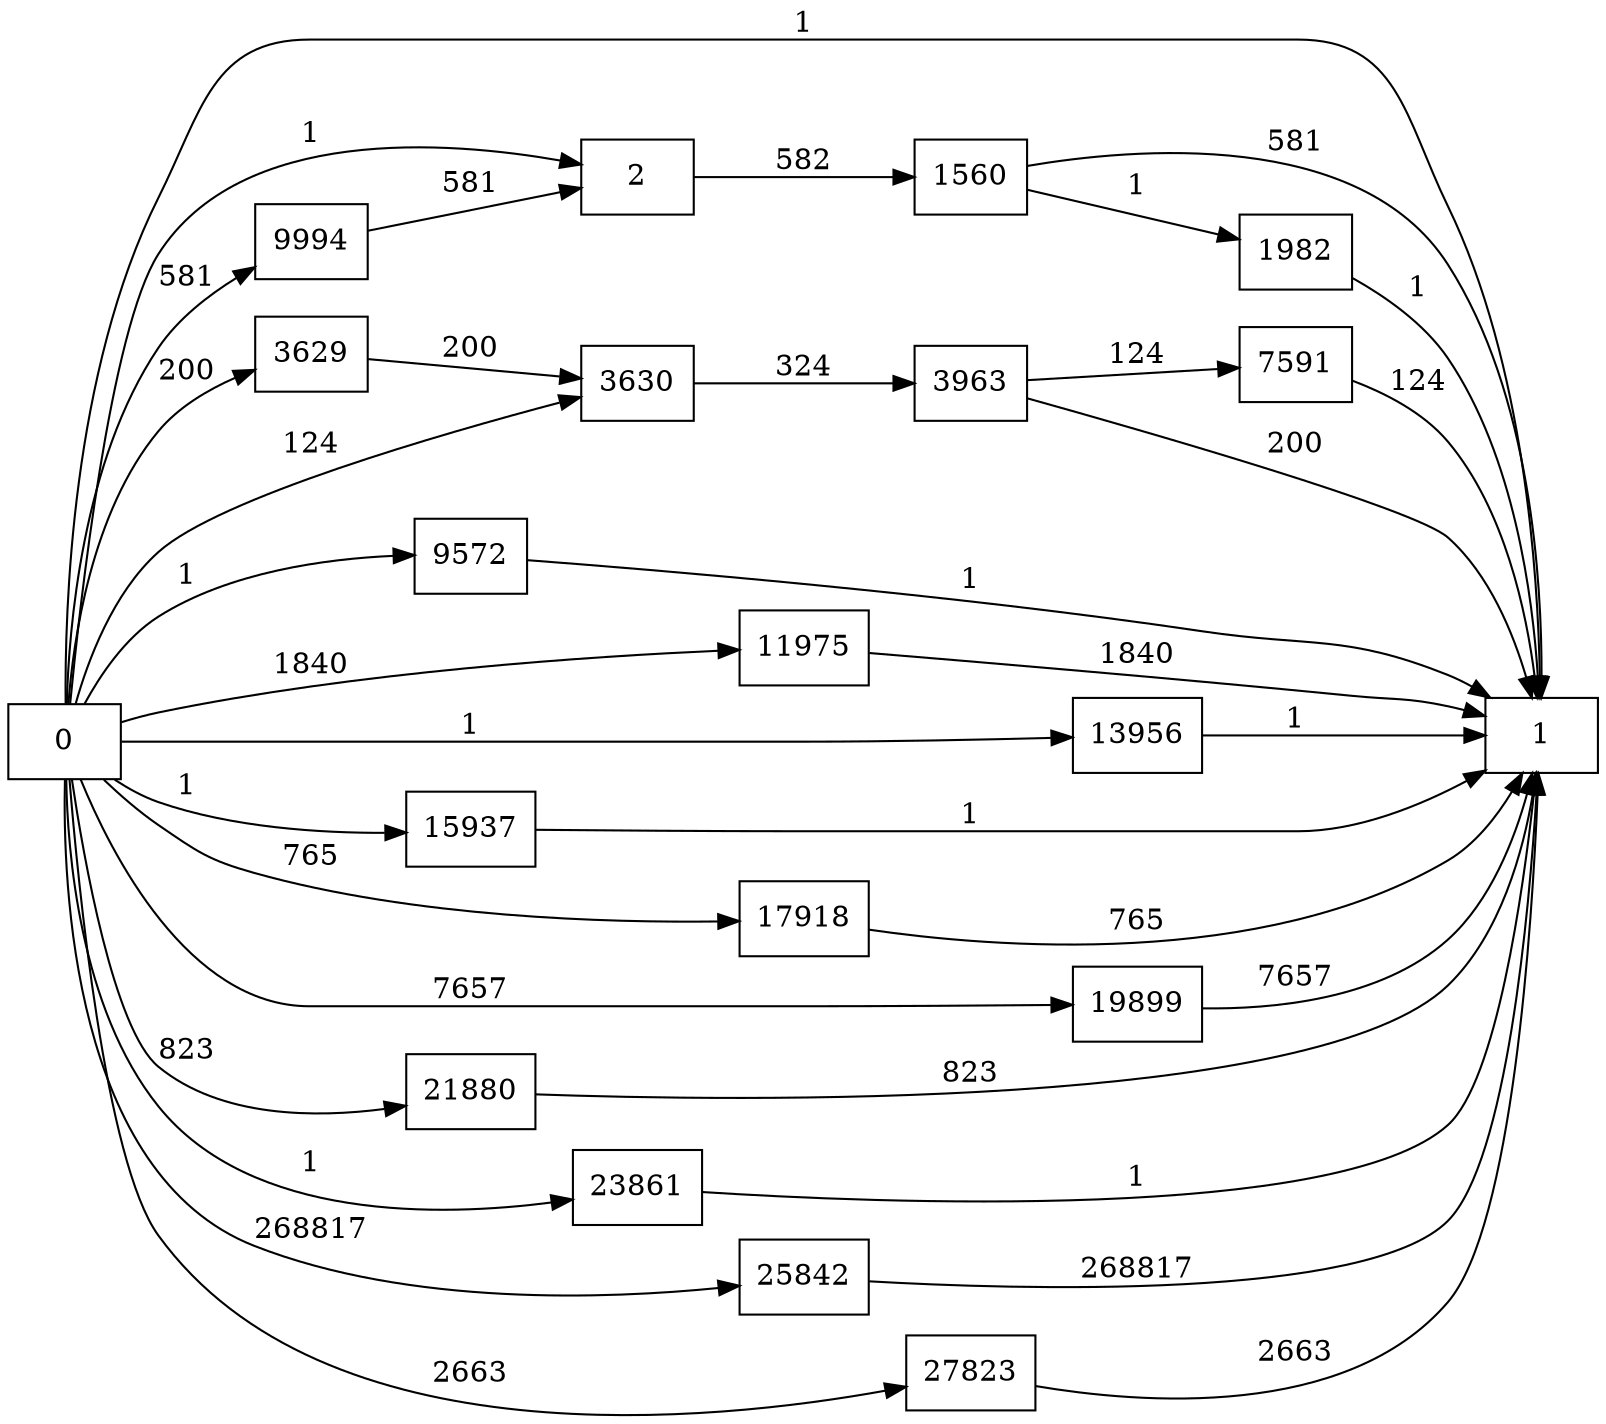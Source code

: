 digraph {
	graph [rankdir=LR]
	node [shape=rectangle]
	2 -> 1560 [label=582]
	1560 -> 1 [label=581]
	1560 -> 1982 [label=1]
	1982 -> 1 [label=1]
	3629 -> 3630 [label=200]
	3630 -> 3963 [label=324]
	3963 -> 1 [label=200]
	3963 -> 7591 [label=124]
	7591 -> 1 [label=124]
	9572 -> 1 [label=1]
	9994 -> 2 [label=581]
	11975 -> 1 [label=1840]
	13956 -> 1 [label=1]
	15937 -> 1 [label=1]
	17918 -> 1 [label=765]
	19899 -> 1 [label=7657]
	21880 -> 1 [label=823]
	23861 -> 1 [label=1]
	25842 -> 1 [label=268817]
	27823 -> 1 [label=2663]
	0 -> 2 [label=1]
	0 -> 3630 [label=124]
	0 -> 3629 [label=200]
	0 -> 1 [label=1]
	0 -> 9572 [label=1]
	0 -> 9994 [label=581]
	0 -> 11975 [label=1840]
	0 -> 13956 [label=1]
	0 -> 15937 [label=1]
	0 -> 17918 [label=765]
	0 -> 19899 [label=7657]
	0 -> 21880 [label=823]
	0 -> 23861 [label=1]
	0 -> 25842 [label=268817]
	0 -> 27823 [label=2663]
}
